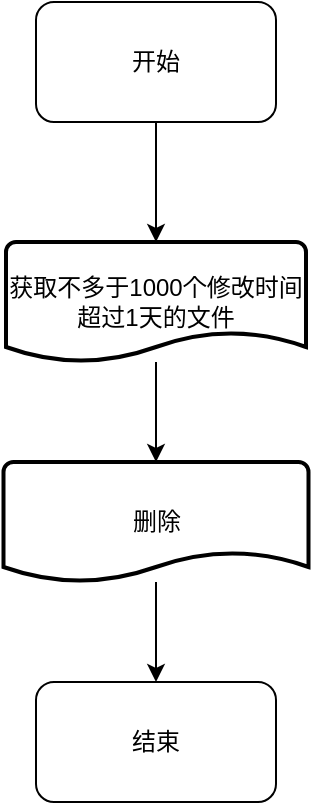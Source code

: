 <mxfile version="14.2.2" type="github">
  <diagram id="xo9yJHF5ZC7IuUjmxbOy" name="Page-1">
    <mxGraphModel dx="782" dy="707" grid="1" gridSize="10" guides="1" tooltips="1" connect="1" arrows="1" fold="1" page="1" pageScale="1" pageWidth="827" pageHeight="1169" math="0" shadow="0">
      <root>
        <mxCell id="0" />
        <mxCell id="1" parent="0" />
        <mxCell id="-mi4qLx-ravPEUi1Ixxj-2" style="edgeStyle=orthogonalEdgeStyle;rounded=0;orthogonalLoop=1;jettySize=auto;html=1;entryX=0.5;entryY=0;entryDx=0;entryDy=0;" edge="1" parent="1" source="-mi4qLx-ravPEUi1Ixxj-1" target="-mi4qLx-ravPEUi1Ixxj-4">
          <mxGeometry relative="1" as="geometry">
            <mxPoint x="400" y="240" as="targetPoint" />
          </mxGeometry>
        </mxCell>
        <mxCell id="-mi4qLx-ravPEUi1Ixxj-1" value="开始" style="rounded=1;whiteSpace=wrap;html=1;" vertex="1" parent="1">
          <mxGeometry x="340" y="130" width="120" height="60" as="geometry" />
        </mxCell>
        <mxCell id="-mi4qLx-ravPEUi1Ixxj-6" style="edgeStyle=orthogonalEdgeStyle;rounded=0;orthogonalLoop=1;jettySize=auto;html=1;exitX=0.5;exitY=1;exitDx=0;exitDy=0;entryX=0.5;entryY=0;entryDx=0;entryDy=0;" edge="1" parent="1" source="-mi4qLx-ravPEUi1Ixxj-4" target="-mi4qLx-ravPEUi1Ixxj-5">
          <mxGeometry relative="1" as="geometry" />
        </mxCell>
        <mxCell id="-mi4qLx-ravPEUi1Ixxj-4" value="获取不多于1000个修改时间超过1天的文件" style="strokeWidth=2;html=1;shape=mxgraph.flowchart.document2;whiteSpace=wrap;size=0.25;" vertex="1" parent="1">
          <mxGeometry x="325" y="250" width="150" height="60" as="geometry" />
        </mxCell>
        <mxCell id="-mi4qLx-ravPEUi1Ixxj-8" style="edgeStyle=orthogonalEdgeStyle;rounded=0;orthogonalLoop=1;jettySize=auto;html=1;exitX=0.5;exitY=1;exitDx=0;exitDy=0;entryX=0.5;entryY=0;entryDx=0;entryDy=0;" edge="1" parent="1" source="-mi4qLx-ravPEUi1Ixxj-5" target="-mi4qLx-ravPEUi1Ixxj-7">
          <mxGeometry relative="1" as="geometry" />
        </mxCell>
        <mxCell id="-mi4qLx-ravPEUi1Ixxj-5" value="删除" style="strokeWidth=2;html=1;shape=mxgraph.flowchart.document2;whiteSpace=wrap;size=0.25;" vertex="1" parent="1">
          <mxGeometry x="323.75" y="360" width="152.5" height="60" as="geometry" />
        </mxCell>
        <mxCell id="-mi4qLx-ravPEUi1Ixxj-7" value="结束" style="rounded=1;whiteSpace=wrap;html=1;" vertex="1" parent="1">
          <mxGeometry x="340" y="470" width="120" height="60" as="geometry" />
        </mxCell>
      </root>
    </mxGraphModel>
  </diagram>
</mxfile>
